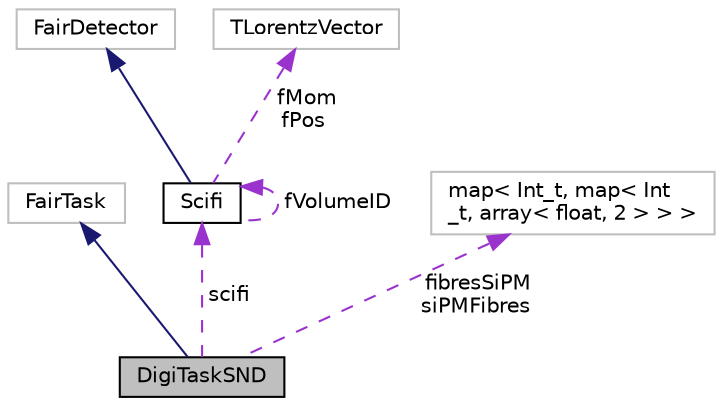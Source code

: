 digraph "DigiTaskSND"
{
 // LATEX_PDF_SIZE
  edge [fontname="Helvetica",fontsize="10",labelfontname="Helvetica",labelfontsize="10"];
  node [fontname="Helvetica",fontsize="10",shape=record];
  Node1 [label="DigiTaskSND",height=0.2,width=0.4,color="black", fillcolor="grey75", style="filled", fontcolor="black",tooltip=" "];
  Node2 -> Node1 [dir="back",color="midnightblue",fontsize="10",style="solid",fontname="Helvetica"];
  Node2 [label="FairTask",height=0.2,width=0.4,color="grey75", fillcolor="white", style="filled",tooltip=" "];
  Node3 -> Node1 [dir="back",color="darkorchid3",fontsize="10",style="dashed",label=" scifi" ,fontname="Helvetica"];
  Node3 [label="Scifi",height=0.2,width=0.4,color="black", fillcolor="white", style="filled",URL="$classScifi.html",tooltip=" "];
  Node4 -> Node3 [dir="back",color="midnightblue",fontsize="10",style="solid",fontname="Helvetica"];
  Node4 [label="FairDetector",height=0.2,width=0.4,color="grey75", fillcolor="white", style="filled",tooltip=" "];
  Node3 -> Node3 [dir="back",color="darkorchid3",fontsize="10",style="dashed",label=" fVolumeID" ,fontname="Helvetica"];
  Node5 -> Node3 [dir="back",color="darkorchid3",fontsize="10",style="dashed",label=" fMom\nfPos" ,fontname="Helvetica"];
  Node5 [label="TLorentzVector",height=0.2,width=0.4,color="grey75", fillcolor="white", style="filled",tooltip=" "];
  Node6 -> Node1 [dir="back",color="darkorchid3",fontsize="10",style="dashed",label=" fibresSiPM\nsiPMFibres" ,fontname="Helvetica"];
  Node6 [label="map\< Int_t, map\< Int\l_t, array\< float, 2 \> \> \>",height=0.2,width=0.4,color="grey75", fillcolor="white", style="filled",tooltip=" "];
}
